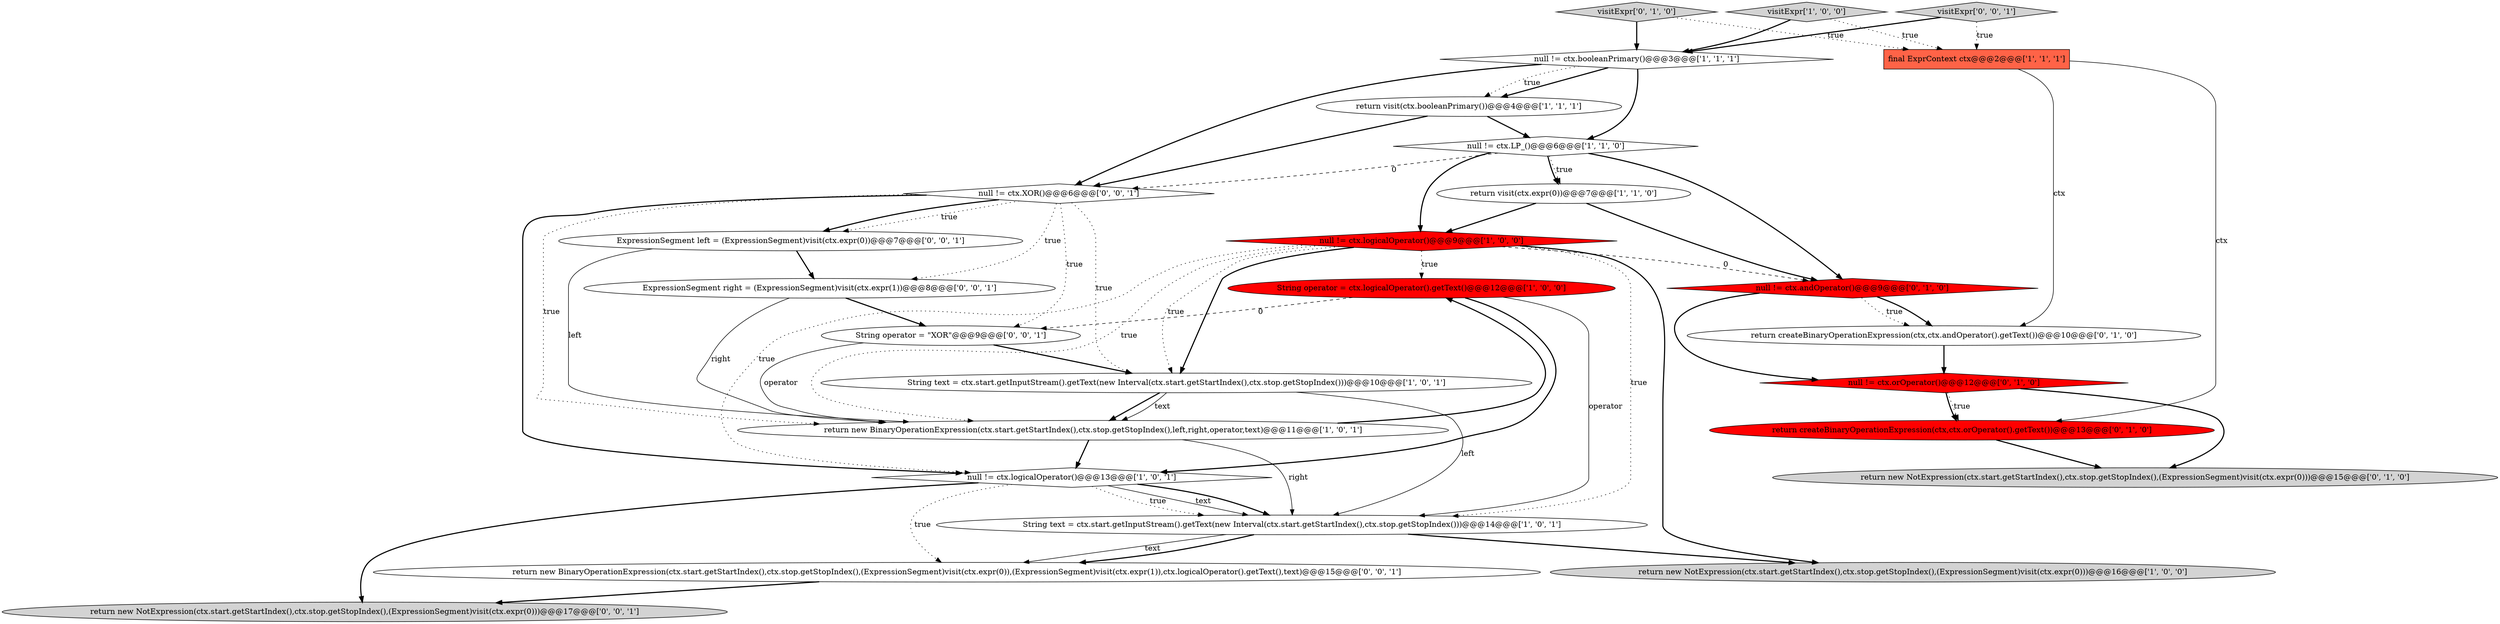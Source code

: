 digraph {
17 [style = filled, label = "return createBinaryOperationExpression(ctx,ctx.andOperator().getText())@@@10@@@['0', '1', '0']", fillcolor = white, shape = ellipse image = "AAA0AAABBB2BBB"];
1 [style = filled, label = "return visit(ctx.expr(0))@@@7@@@['1', '1', '0']", fillcolor = white, shape = ellipse image = "AAA0AAABBB1BBB"];
5 [style = filled, label = "null != ctx.logicalOperator()@@@13@@@['1', '0', '1']", fillcolor = white, shape = diamond image = "AAA0AAABBB1BBB"];
9 [style = filled, label = "null != ctx.logicalOperator()@@@9@@@['1', '0', '0']", fillcolor = red, shape = diamond image = "AAA1AAABBB1BBB"];
8 [style = filled, label = "final ExprContext ctx@@@2@@@['1', '1', '1']", fillcolor = tomato, shape = box image = "AAA0AAABBB1BBB"];
20 [style = filled, label = "ExpressionSegment left = (ExpressionSegment)visit(ctx.expr(0))@@@7@@@['0', '0', '1']", fillcolor = white, shape = ellipse image = "AAA0AAABBB3BBB"];
0 [style = filled, label = "null != ctx.LP_()@@@6@@@['1', '1', '0']", fillcolor = white, shape = diamond image = "AAA0AAABBB1BBB"];
25 [style = filled, label = "return new BinaryOperationExpression(ctx.start.getStartIndex(),ctx.stop.getStopIndex(),(ExpressionSegment)visit(ctx.expr(0)),(ExpressionSegment)visit(ctx.expr(1)),ctx.logicalOperator().getText(),text)@@@15@@@['0', '0', '1']", fillcolor = white, shape = ellipse image = "AAA0AAABBB3BBB"];
24 [style = filled, label = "null != ctx.XOR()@@@6@@@['0', '0', '1']", fillcolor = white, shape = diamond image = "AAA0AAABBB3BBB"];
15 [style = filled, label = "visitExpr['0', '1', '0']", fillcolor = lightgray, shape = diamond image = "AAA0AAABBB2BBB"];
23 [style = filled, label = "String operator = \"XOR\"@@@9@@@['0', '0', '1']", fillcolor = white, shape = ellipse image = "AAA0AAABBB3BBB"];
22 [style = filled, label = "return new NotExpression(ctx.start.getStartIndex(),ctx.stop.getStopIndex(),(ExpressionSegment)visit(ctx.expr(0)))@@@17@@@['0', '0', '1']", fillcolor = lightgray, shape = ellipse image = "AAA0AAABBB3BBB"];
21 [style = filled, label = "ExpressionSegment right = (ExpressionSegment)visit(ctx.expr(1))@@@8@@@['0', '0', '1']", fillcolor = white, shape = ellipse image = "AAA0AAABBB3BBB"];
4 [style = filled, label = "return visit(ctx.booleanPrimary())@@@4@@@['1', '1', '1']", fillcolor = white, shape = ellipse image = "AAA0AAABBB1BBB"];
11 [style = filled, label = "null != ctx.booleanPrimary()@@@3@@@['1', '1', '1']", fillcolor = white, shape = diamond image = "AAA0AAABBB1BBB"];
6 [style = filled, label = "return new NotExpression(ctx.start.getStartIndex(),ctx.stop.getStopIndex(),(ExpressionSegment)visit(ctx.expr(0)))@@@16@@@['1', '0', '0']", fillcolor = lightgray, shape = ellipse image = "AAA0AAABBB1BBB"];
19 [style = filled, label = "visitExpr['0', '0', '1']", fillcolor = lightgray, shape = diamond image = "AAA0AAABBB3BBB"];
3 [style = filled, label = "String operator = ctx.logicalOperator().getText()@@@12@@@['1', '0', '0']", fillcolor = red, shape = ellipse image = "AAA1AAABBB1BBB"];
12 [style = filled, label = "visitExpr['1', '0', '0']", fillcolor = lightgray, shape = diamond image = "AAA0AAABBB1BBB"];
10 [style = filled, label = "return new BinaryOperationExpression(ctx.start.getStartIndex(),ctx.stop.getStopIndex(),left,right,operator,text)@@@11@@@['1', '0', '1']", fillcolor = white, shape = ellipse image = "AAA0AAABBB1BBB"];
14 [style = filled, label = "null != ctx.orOperator()@@@12@@@['0', '1', '0']", fillcolor = red, shape = diamond image = "AAA1AAABBB2BBB"];
18 [style = filled, label = "return new NotExpression(ctx.start.getStartIndex(),ctx.stop.getStopIndex(),(ExpressionSegment)visit(ctx.expr(0)))@@@15@@@['0', '1', '0']", fillcolor = lightgray, shape = ellipse image = "AAA0AAABBB2BBB"];
2 [style = filled, label = "String text = ctx.start.getInputStream().getText(new Interval(ctx.start.getStartIndex(),ctx.stop.getStopIndex()))@@@14@@@['1', '0', '1']", fillcolor = white, shape = ellipse image = "AAA0AAABBB1BBB"];
7 [style = filled, label = "String text = ctx.start.getInputStream().getText(new Interval(ctx.start.getStartIndex(),ctx.stop.getStopIndex()))@@@10@@@['1', '0', '1']", fillcolor = white, shape = ellipse image = "AAA0AAABBB1BBB"];
16 [style = filled, label = "return createBinaryOperationExpression(ctx,ctx.orOperator().getText())@@@13@@@['0', '1', '0']", fillcolor = red, shape = ellipse image = "AAA1AAABBB2BBB"];
13 [style = filled, label = "null != ctx.andOperator()@@@9@@@['0', '1', '0']", fillcolor = red, shape = diamond image = "AAA1AAABBB2BBB"];
14->16 [style = bold, label=""];
13->17 [style = dotted, label="true"];
0->9 [style = bold, label=""];
16->18 [style = bold, label=""];
4->24 [style = bold, label=""];
2->25 [style = solid, label="text"];
0->13 [style = bold, label=""];
7->2 [style = solid, label="left"];
25->22 [style = bold, label=""];
7->10 [style = bold, label=""];
12->8 [style = dotted, label="true"];
2->6 [style = bold, label=""];
7->10 [style = solid, label="text"];
11->4 [style = bold, label=""];
12->11 [style = bold, label=""];
3->2 [style = solid, label="operator"];
5->2 [style = solid, label="text"];
10->3 [style = bold, label=""];
19->11 [style = bold, label=""];
8->17 [style = solid, label="ctx"];
11->4 [style = dotted, label="true"];
9->7 [style = bold, label=""];
11->24 [style = bold, label=""];
1->13 [style = bold, label=""];
19->8 [style = dotted, label="true"];
1->9 [style = bold, label=""];
24->5 [style = bold, label=""];
4->0 [style = bold, label=""];
9->6 [style = bold, label=""];
24->20 [style = bold, label=""];
20->21 [style = bold, label=""];
14->16 [style = dotted, label="true"];
24->10 [style = dotted, label="true"];
3->23 [style = dashed, label="0"];
13->17 [style = bold, label=""];
5->2 [style = bold, label=""];
3->5 [style = bold, label=""];
11->0 [style = bold, label=""];
8->16 [style = solid, label="ctx"];
23->10 [style = solid, label="operator"];
15->8 [style = dotted, label="true"];
24->23 [style = dotted, label="true"];
15->11 [style = bold, label=""];
10->5 [style = bold, label=""];
5->25 [style = dotted, label="true"];
17->14 [style = bold, label=""];
0->1 [style = bold, label=""];
9->2 [style = dotted, label="true"];
24->20 [style = dotted, label="true"];
0->1 [style = dotted, label="true"];
9->13 [style = dashed, label="0"];
21->10 [style = solid, label="right"];
0->24 [style = dashed, label="0"];
20->10 [style = solid, label="left"];
10->2 [style = solid, label="right"];
14->18 [style = bold, label=""];
23->7 [style = bold, label=""];
9->7 [style = dotted, label="true"];
9->10 [style = dotted, label="true"];
24->21 [style = dotted, label="true"];
5->22 [style = bold, label=""];
13->14 [style = bold, label=""];
2->25 [style = bold, label=""];
24->7 [style = dotted, label="true"];
9->3 [style = dotted, label="true"];
5->2 [style = dotted, label="true"];
21->23 [style = bold, label=""];
9->5 [style = dotted, label="true"];
}
